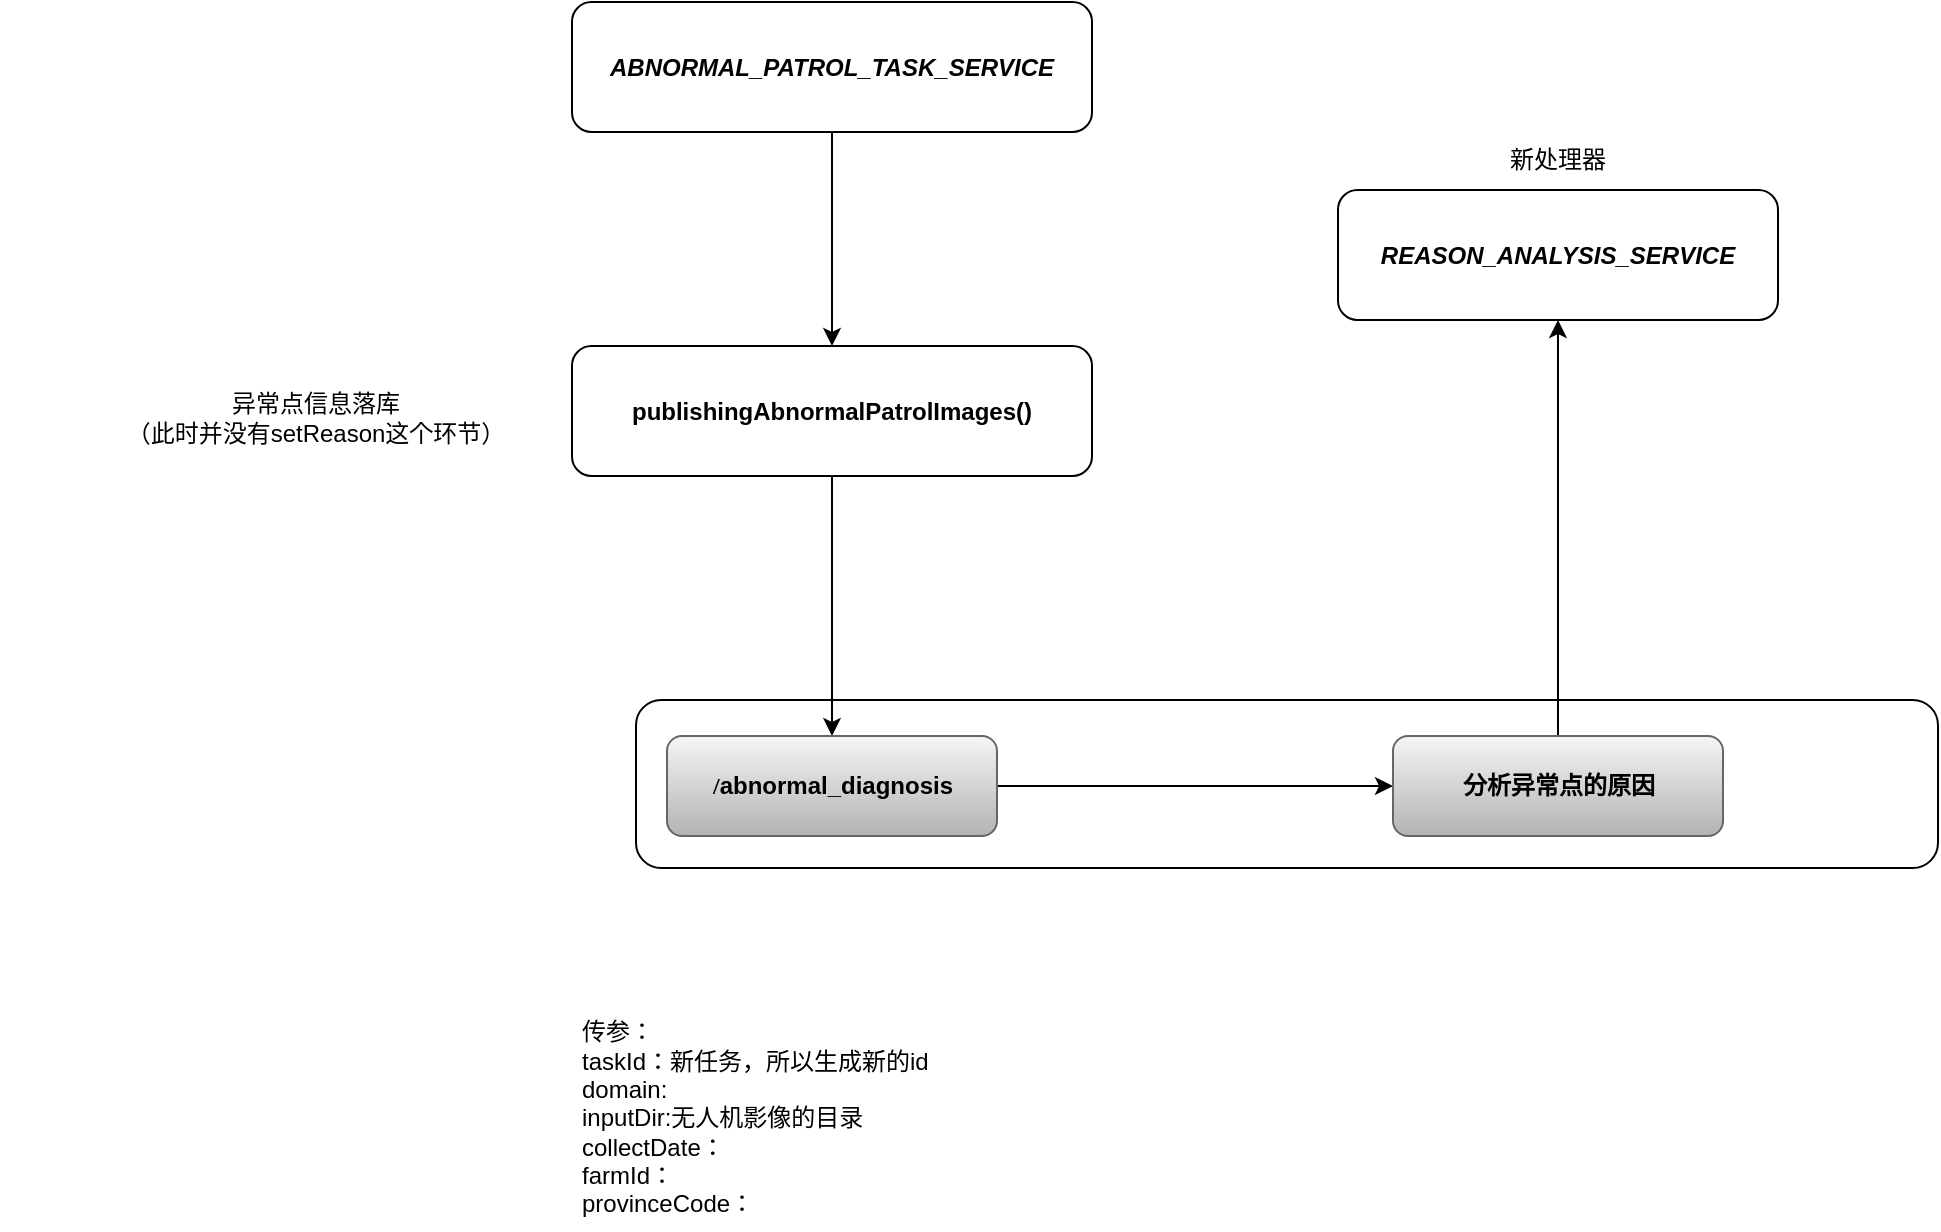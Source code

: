 <mxfile version="24.7.17">
  <diagram name="第 1 页" id="xHlzmaMYoGWHPqfO1GM6">
    <mxGraphModel dx="1659" dy="749" grid="0" gridSize="10" guides="1" tooltips="1" connect="1" arrows="1" fold="1" page="0" pageScale="1" pageWidth="827" pageHeight="1169" math="0" shadow="0">
      <root>
        <mxCell id="0" />
        <mxCell id="1" parent="0" />
        <mxCell id="U6JTos2uTmHhP3pjmQ6T-12" value="" style="rounded=1;whiteSpace=wrap;html=1;" vertex="1" parent="1">
          <mxGeometry x="142" y="664" width="651" height="84" as="geometry" />
        </mxCell>
        <mxCell id="U6JTos2uTmHhP3pjmQ6T-13" style="edgeStyle=orthogonalEdgeStyle;rounded=0;orthogonalLoop=1;jettySize=auto;html=1;exitX=0.5;exitY=1;exitDx=0;exitDy=0;entryX=0.5;entryY=0;entryDx=0;entryDy=0;" edge="1" parent="1" source="U6JTos2uTmHhP3pjmQ6T-8" target="U6JTos2uTmHhP3pjmQ6T-11">
          <mxGeometry relative="1" as="geometry" />
        </mxCell>
        <mxCell id="U6JTos2uTmHhP3pjmQ6T-8" value="&lt;span style=&quot;text-align: left;&quot;&gt;&lt;b&gt;publishingAbnormalPatrolImages()&lt;/b&gt;&lt;/span&gt;" style="rounded=1;whiteSpace=wrap;html=1;" vertex="1" parent="1">
          <mxGeometry x="110" y="487" width="260" height="65" as="geometry" />
        </mxCell>
        <mxCell id="U6JTos2uTmHhP3pjmQ6T-1" value="&lt;b&gt;&lt;i&gt;REASON_ANALYSIS_SERVICE&lt;/i&gt;&lt;/b&gt;" style="rounded=1;whiteSpace=wrap;html=1;" vertex="1" parent="1">
          <mxGeometry x="493" y="409" width="220" height="65" as="geometry" />
        </mxCell>
        <mxCell id="U6JTos2uTmHhP3pjmQ6T-3" value="新处理器" style="text;html=1;align=center;verticalAlign=middle;whiteSpace=wrap;rounded=0;" vertex="1" parent="1">
          <mxGeometry x="573" y="379" width="60" height="30" as="geometry" />
        </mxCell>
        <mxCell id="U6JTos2uTmHhP3pjmQ6T-9" style="edgeStyle=orthogonalEdgeStyle;rounded=0;orthogonalLoop=1;jettySize=auto;html=1;exitX=0.5;exitY=1;exitDx=0;exitDy=0;entryX=0.5;entryY=0;entryDx=0;entryDy=0;" edge="1" parent="1" source="U6JTos2uTmHhP3pjmQ6T-4" target="U6JTos2uTmHhP3pjmQ6T-8">
          <mxGeometry relative="1" as="geometry" />
        </mxCell>
        <mxCell id="U6JTos2uTmHhP3pjmQ6T-4" value="&lt;b&gt;&lt;i&gt;ABNORMAL_PATROL_TASK_SERVICE&lt;/i&gt;&lt;/b&gt;" style="rounded=1;whiteSpace=wrap;html=1;" vertex="1" parent="1">
          <mxGeometry x="110" y="315" width="260" height="65" as="geometry" />
        </mxCell>
        <mxCell id="U6JTos2uTmHhP3pjmQ6T-6" value="&lt;article class=&quot;4ever-article&quot; data-clipboard-cangjie=&quot;[&amp;quot;root&amp;quot;,{},[&amp;quot;p&amp;quot;,{},[&amp;quot;span&amp;quot;,{&amp;quot;data-type&amp;quot;:&amp;quot;text&amp;quot;},[&amp;quot;span&amp;quot;,{&amp;quot;bold&amp;quot;:true,&amp;quot;fonts&amp;quot;:{&amp;quot;hint&amp;quot;:&amp;quot;eastAsia&amp;quot;},&amp;quot;data-type&amp;quot;:&amp;quot;leaf&amp;quot;},&amp;quot;/&amp;quot;],[&amp;quot;span&amp;quot;,{&amp;quot;bold&amp;quot;:true,&amp;quot;data-type&amp;quot;:&amp;quot;leaf&amp;quot;},&amp;quot;abnormal_diagnosis&amp;quot;]]]]&quot;&gt;&lt;p style=&quot;text-align:left;text-indent:0;margin-left:0;margin-top:0;margin-bottom:0&quot;&gt;&lt;br&gt;&lt;/p&gt;&lt;/article&gt;" style="text;whiteSpace=wrap;html=1;" vertex="1" parent="1">
          <mxGeometry x="-176" y="647" width="160" height="40" as="geometry" />
        </mxCell>
        <mxCell id="U6JTos2uTmHhP3pjmQ6T-10" value="异常点信息落库&lt;div&gt;（此时并没有setReason这个环节）&lt;/div&gt;" style="text;html=1;align=center;verticalAlign=middle;whiteSpace=wrap;rounded=0;" vertex="1" parent="1">
          <mxGeometry x="-119" y="508" width="202" height="30" as="geometry" />
        </mxCell>
        <mxCell id="U6JTos2uTmHhP3pjmQ6T-15" style="edgeStyle=orthogonalEdgeStyle;rounded=0;orthogonalLoop=1;jettySize=auto;html=1;exitX=1;exitY=0.5;exitDx=0;exitDy=0;" edge="1" parent="1" source="U6JTos2uTmHhP3pjmQ6T-11" target="U6JTos2uTmHhP3pjmQ6T-14">
          <mxGeometry relative="1" as="geometry" />
        </mxCell>
        <mxCell id="U6JTos2uTmHhP3pjmQ6T-11" value="&lt;span style=&quot;text-align: left; font-weight: bold; font-family: undefined, undefined, undefined, undefined;&quot;&gt;/&lt;/span&gt;&lt;span style=&quot;text-align: left; font-weight: bold;&quot;&gt;abnormal_diagnosis&lt;/span&gt;" style="rounded=1;whiteSpace=wrap;html=1;fillColor=#f5f5f5;gradientColor=#b3b3b3;strokeColor=#666666;" vertex="1" parent="1">
          <mxGeometry x="157.5" y="682" width="165" height="50" as="geometry" />
        </mxCell>
        <mxCell id="U6JTos2uTmHhP3pjmQ6T-16" style="edgeStyle=orthogonalEdgeStyle;rounded=0;orthogonalLoop=1;jettySize=auto;html=1;exitX=0.5;exitY=0;exitDx=0;exitDy=0;entryX=0.5;entryY=1;entryDx=0;entryDy=0;" edge="1" parent="1" source="U6JTos2uTmHhP3pjmQ6T-14" target="U6JTos2uTmHhP3pjmQ6T-1">
          <mxGeometry relative="1" as="geometry" />
        </mxCell>
        <mxCell id="U6JTos2uTmHhP3pjmQ6T-14" value="&lt;div style=&quot;text-align: left;&quot;&gt;&lt;span style=&quot;background-color: initial;&quot;&gt;&lt;font face=&quot;undefined, undefined, undefined, undefined&quot;&gt;&lt;b&gt;分析异常点的原因&lt;/b&gt;&lt;/font&gt;&lt;/span&gt;&lt;/div&gt;" style="rounded=1;whiteSpace=wrap;html=1;fillColor=#f5f5f5;gradientColor=#b3b3b3;strokeColor=#666666;" vertex="1" parent="1">
          <mxGeometry x="520.5" y="682" width="165" height="50" as="geometry" />
        </mxCell>
        <mxCell id="U6JTos2uTmHhP3pjmQ6T-17" value="传参：&lt;div&gt;taskId：新任务，所以生成新的id&lt;/div&gt;&lt;div&gt;domain:&lt;/div&gt;&lt;div&gt;inputDir:无人机影像的目录&lt;/div&gt;&lt;div&gt;collectDate：&lt;/div&gt;&lt;div&gt;farmId：&lt;/div&gt;&lt;div&gt;provinceCode：&lt;/div&gt;" style="text;html=1;align=left;verticalAlign=middle;resizable=0;points=[];autosize=1;strokeColor=none;fillColor=none;" vertex="1" parent="1">
          <mxGeometry x="113" y="816" width="191" height="113" as="geometry" />
        </mxCell>
      </root>
    </mxGraphModel>
  </diagram>
</mxfile>
